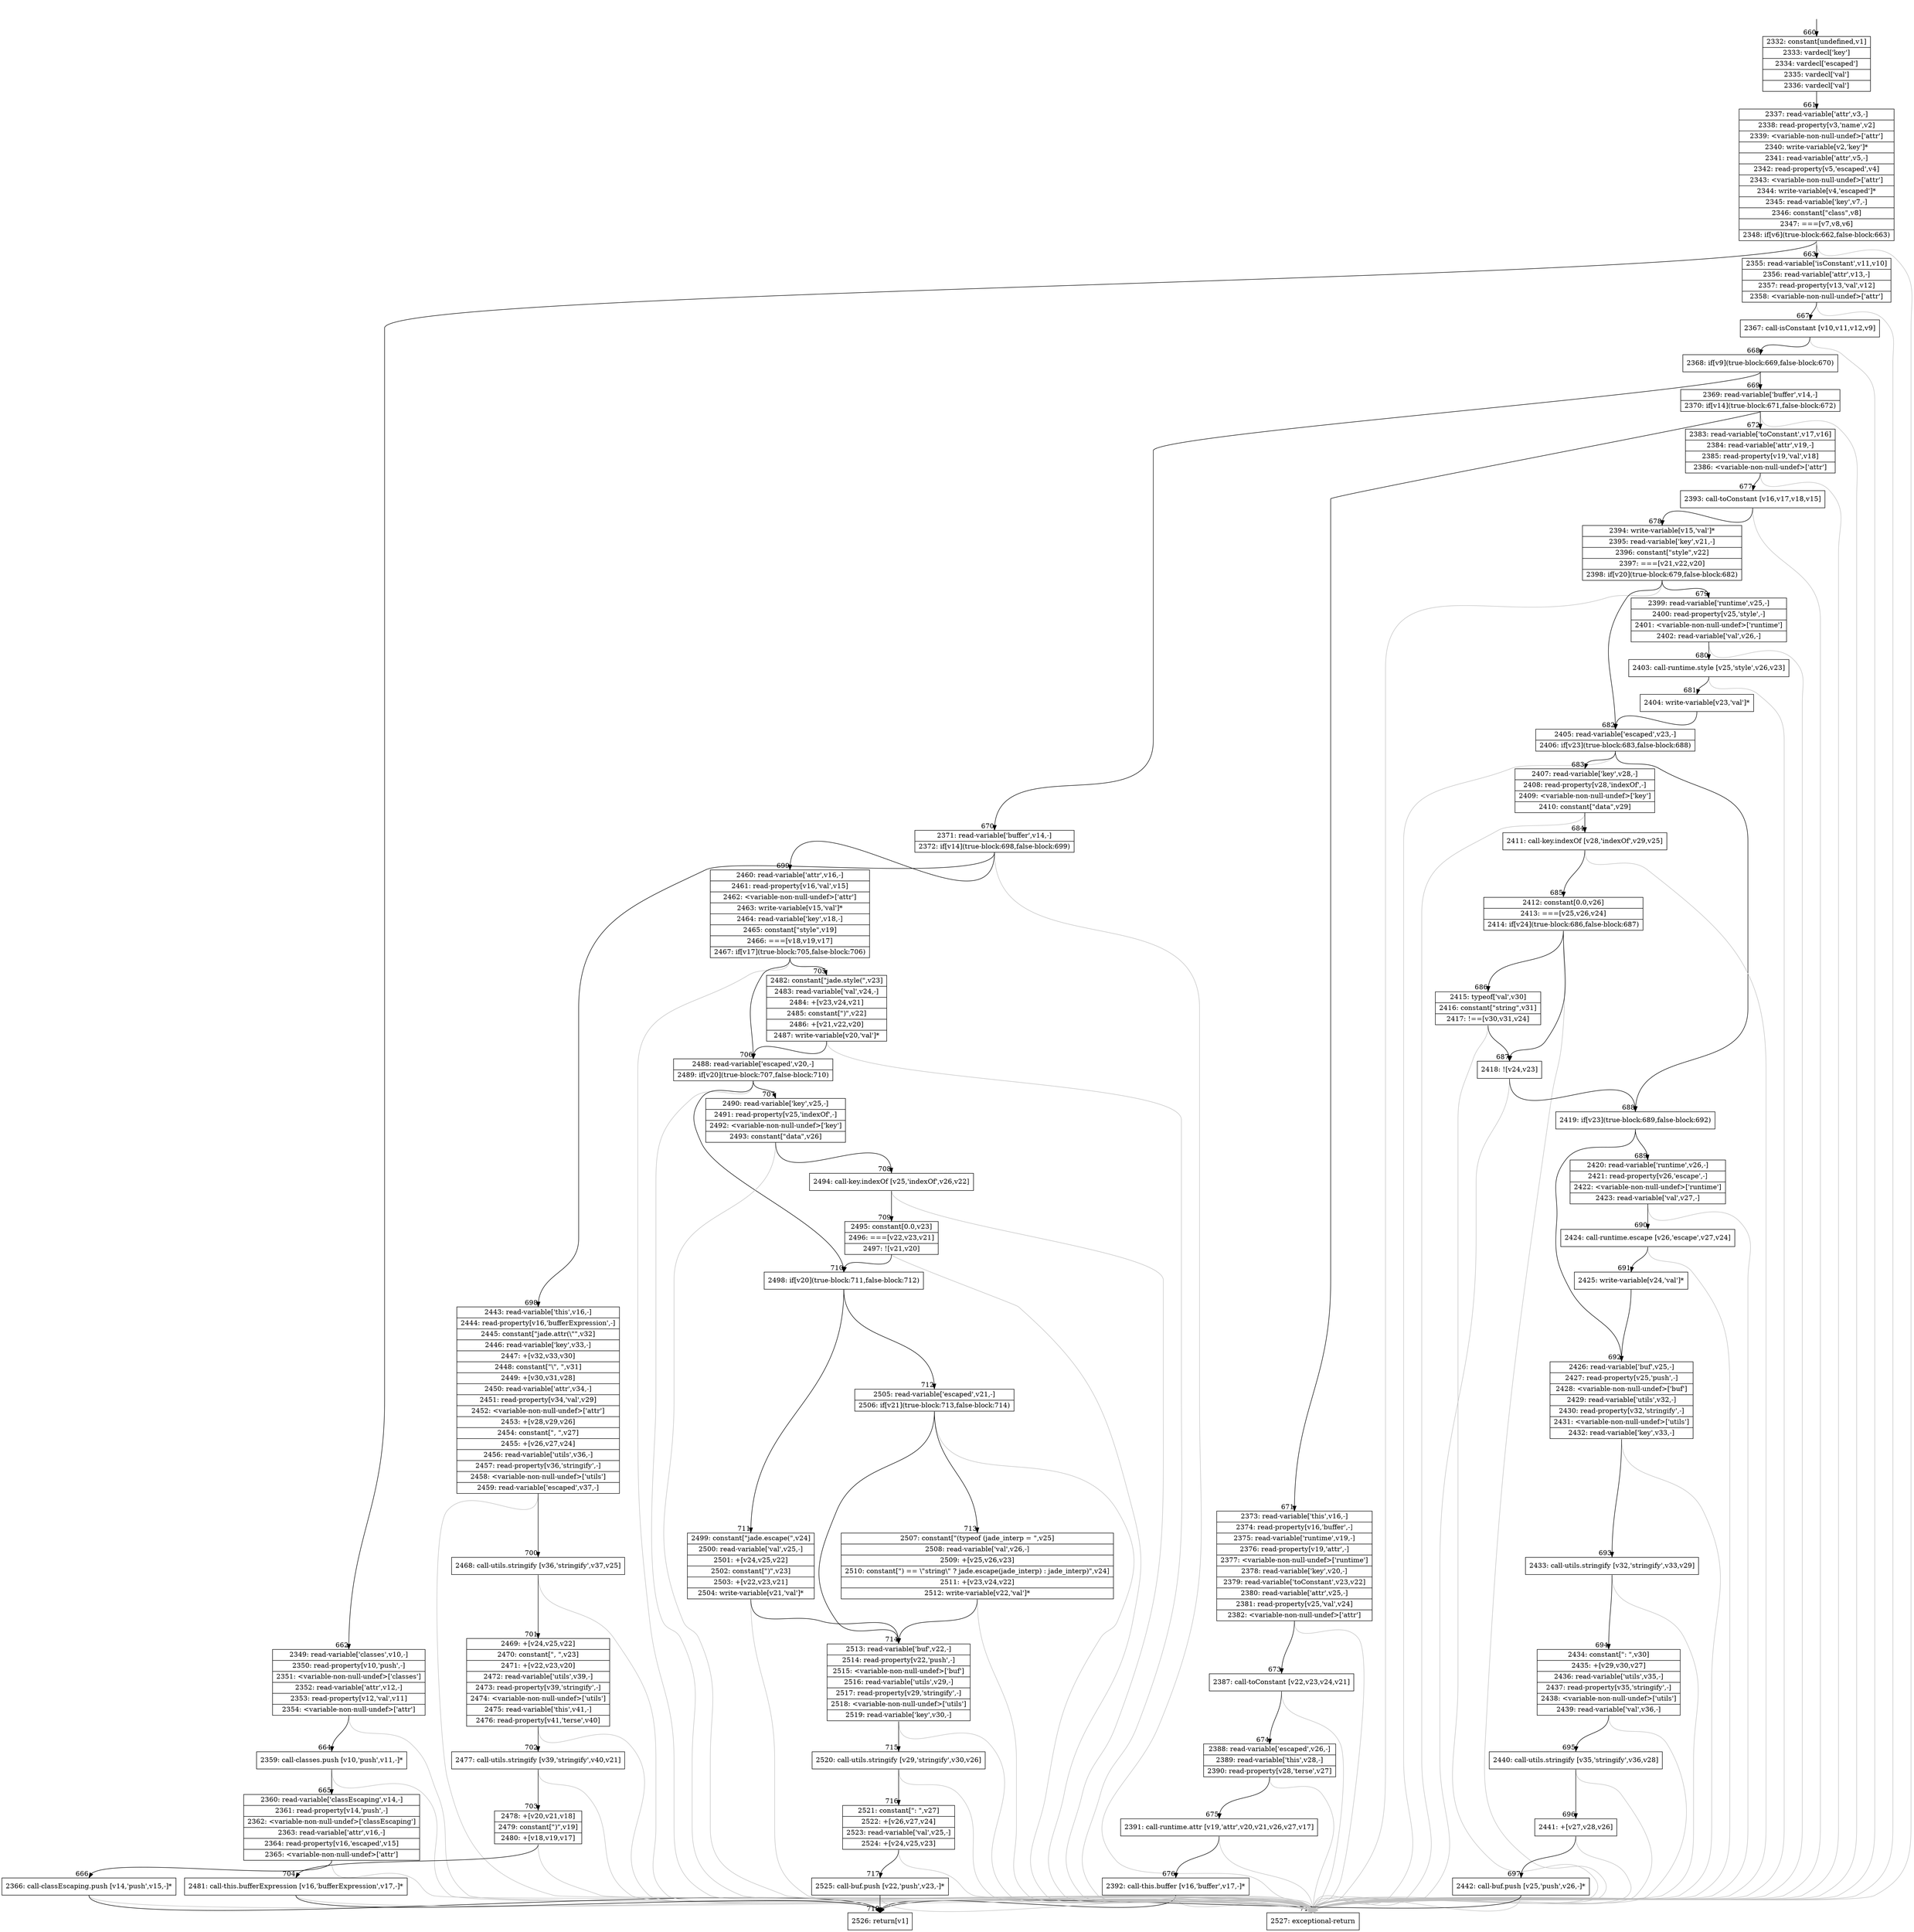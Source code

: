 digraph {
rankdir="TD"
BB_entry37[shape=none,label=""];
BB_entry37 -> BB660 [tailport=s, headport=n, headlabel="    660"]
BB660 [shape=record label="{2332: constant[undefined,v1]|2333: vardecl['key']|2334: vardecl['escaped']|2335: vardecl['val']|2336: vardecl['val']}" ] 
BB660 -> BB661 [tailport=s, headport=n, headlabel="      661"]
BB661 [shape=record label="{2337: read-variable['attr',v3,-]|2338: read-property[v3,'name',v2]|2339: \<variable-non-null-undef\>['attr']|2340: write-variable[v2,'key']*|2341: read-variable['attr',v5,-]|2342: read-property[v5,'escaped',v4]|2343: \<variable-non-null-undef\>['attr']|2344: write-variable[v4,'escaped']*|2345: read-variable['key',v7,-]|2346: constant[\"class\",v8]|2347: ===[v7,v8,v6]|2348: if[v6](true-block:662,false-block:663)}" ] 
BB661 -> BB662 [tailport=s, headport=n, headlabel="      662"]
BB661 -> BB663 [tailport=s, headport=n, headlabel="      663"]
BB661 -> BB719 [tailport=s, headport=n, color=gray, headlabel="      719"]
BB662 [shape=record label="{2349: read-variable['classes',v10,-]|2350: read-property[v10,'push',-]|2351: \<variable-non-null-undef\>['classes']|2352: read-variable['attr',v12,-]|2353: read-property[v12,'val',v11]|2354: \<variable-non-null-undef\>['attr']}" ] 
BB662 -> BB664 [tailport=s, headport=n, headlabel="      664"]
BB662 -> BB719 [tailport=s, headport=n, color=gray]
BB663 [shape=record label="{2355: read-variable['isConstant',v11,v10]|2356: read-variable['attr',v13,-]|2357: read-property[v13,'val',v12]|2358: \<variable-non-null-undef\>['attr']}" ] 
BB663 -> BB667 [tailport=s, headport=n, headlabel="      667"]
BB663 -> BB719 [tailport=s, headport=n, color=gray]
BB664 [shape=record label="{2359: call-classes.push [v10,'push',v11,-]*}" ] 
BB664 -> BB665 [tailport=s, headport=n, headlabel="      665"]
BB664 -> BB719 [tailport=s, headport=n, color=gray]
BB665 [shape=record label="{2360: read-variable['classEscaping',v14,-]|2361: read-property[v14,'push',-]|2362: \<variable-non-null-undef\>['classEscaping']|2363: read-variable['attr',v16,-]|2364: read-property[v16,'escaped',v15]|2365: \<variable-non-null-undef\>['attr']}" ] 
BB665 -> BB666 [tailport=s, headport=n, headlabel="      666"]
BB665 -> BB719 [tailport=s, headport=n, color=gray]
BB666 [shape=record label="{2366: call-classEscaping.push [v14,'push',v15,-]*}" ] 
BB666 -> BB718 [tailport=s, headport=n, headlabel="      718"]
BB666 -> BB719 [tailport=s, headport=n, color=gray]
BB667 [shape=record label="{2367: call-isConstant [v10,v11,v12,v9]}" ] 
BB667 -> BB668 [tailport=s, headport=n, headlabel="      668"]
BB667 -> BB719 [tailport=s, headport=n, color=gray]
BB668 [shape=record label="{2368: if[v9](true-block:669,false-block:670)}" ] 
BB668 -> BB669 [tailport=s, headport=n, headlabel="      669"]
BB668 -> BB670 [tailport=s, headport=n, headlabel="      670"]
BB669 [shape=record label="{2369: read-variable['buffer',v14,-]|2370: if[v14](true-block:671,false-block:672)}" ] 
BB669 -> BB671 [tailport=s, headport=n, headlabel="      671"]
BB669 -> BB672 [tailport=s, headport=n, headlabel="      672"]
BB669 -> BB719 [tailport=s, headport=n, color=gray]
BB670 [shape=record label="{2371: read-variable['buffer',v14,-]|2372: if[v14](true-block:698,false-block:699)}" ] 
BB670 -> BB698 [tailport=s, headport=n, headlabel="      698"]
BB670 -> BB699 [tailport=s, headport=n, headlabel="      699"]
BB670 -> BB719 [tailport=s, headport=n, color=gray]
BB671 [shape=record label="{2373: read-variable['this',v16,-]|2374: read-property[v16,'buffer',-]|2375: read-variable['runtime',v19,-]|2376: read-property[v19,'attr',-]|2377: \<variable-non-null-undef\>['runtime']|2378: read-variable['key',v20,-]|2379: read-variable['toConstant',v23,v22]|2380: read-variable['attr',v25,-]|2381: read-property[v25,'val',v24]|2382: \<variable-non-null-undef\>['attr']}" ] 
BB671 -> BB673 [tailport=s, headport=n, headlabel="      673"]
BB671 -> BB719 [tailport=s, headport=n, color=gray]
BB672 [shape=record label="{2383: read-variable['toConstant',v17,v16]|2384: read-variable['attr',v19,-]|2385: read-property[v19,'val',v18]|2386: \<variable-non-null-undef\>['attr']}" ] 
BB672 -> BB677 [tailport=s, headport=n, headlabel="      677"]
BB672 -> BB719 [tailport=s, headport=n, color=gray]
BB673 [shape=record label="{2387: call-toConstant [v22,v23,v24,v21]}" ] 
BB673 -> BB674 [tailport=s, headport=n, headlabel="      674"]
BB673 -> BB719 [tailport=s, headport=n, color=gray]
BB674 [shape=record label="{2388: read-variable['escaped',v26,-]|2389: read-variable['this',v28,-]|2390: read-property[v28,'terse',v27]}" ] 
BB674 -> BB675 [tailport=s, headport=n, headlabel="      675"]
BB674 -> BB719 [tailport=s, headport=n, color=gray]
BB675 [shape=record label="{2391: call-runtime.attr [v19,'attr',v20,v21,v26,v27,v17]}" ] 
BB675 -> BB676 [tailport=s, headport=n, headlabel="      676"]
BB675 -> BB719 [tailport=s, headport=n, color=gray]
BB676 [shape=record label="{2392: call-this.buffer [v16,'buffer',v17,-]*}" ] 
BB676 -> BB718 [tailport=s, headport=n]
BB676 -> BB719 [tailport=s, headport=n, color=gray]
BB677 [shape=record label="{2393: call-toConstant [v16,v17,v18,v15]}" ] 
BB677 -> BB678 [tailport=s, headport=n, headlabel="      678"]
BB677 -> BB719 [tailport=s, headport=n, color=gray]
BB678 [shape=record label="{2394: write-variable[v15,'val']*|2395: read-variable['key',v21,-]|2396: constant[\"style\",v22]|2397: ===[v21,v22,v20]|2398: if[v20](true-block:679,false-block:682)}" ] 
BB678 -> BB679 [tailport=s, headport=n, headlabel="      679"]
BB678 -> BB682 [tailport=s, headport=n, headlabel="      682"]
BB678 -> BB719 [tailport=s, headport=n, color=gray]
BB679 [shape=record label="{2399: read-variable['runtime',v25,-]|2400: read-property[v25,'style',-]|2401: \<variable-non-null-undef\>['runtime']|2402: read-variable['val',v26,-]}" ] 
BB679 -> BB680 [tailport=s, headport=n, headlabel="      680"]
BB679 -> BB719 [tailport=s, headport=n, color=gray]
BB680 [shape=record label="{2403: call-runtime.style [v25,'style',v26,v23]}" ] 
BB680 -> BB681 [tailport=s, headport=n, headlabel="      681"]
BB680 -> BB719 [tailport=s, headport=n, color=gray]
BB681 [shape=record label="{2404: write-variable[v23,'val']*}" ] 
BB681 -> BB682 [tailport=s, headport=n]
BB682 [shape=record label="{2405: read-variable['escaped',v23,-]|2406: if[v23](true-block:683,false-block:688)}" ] 
BB682 -> BB688 [tailport=s, headport=n, headlabel="      688"]
BB682 -> BB683 [tailport=s, headport=n, headlabel="      683"]
BB682 -> BB719 [tailport=s, headport=n, color=gray]
BB683 [shape=record label="{2407: read-variable['key',v28,-]|2408: read-property[v28,'indexOf',-]|2409: \<variable-non-null-undef\>['key']|2410: constant[\"data\",v29]}" ] 
BB683 -> BB684 [tailport=s, headport=n, headlabel="      684"]
BB683 -> BB719 [tailport=s, headport=n, color=gray]
BB684 [shape=record label="{2411: call-key.indexOf [v28,'indexOf',v29,v25]}" ] 
BB684 -> BB685 [tailport=s, headport=n, headlabel="      685"]
BB684 -> BB719 [tailport=s, headport=n, color=gray]
BB685 [shape=record label="{2412: constant[0.0,v26]|2413: ===[v25,v26,v24]|2414: if[v24](true-block:686,false-block:687)}" ] 
BB685 -> BB687 [tailport=s, headport=n, headlabel="      687"]
BB685 -> BB686 [tailport=s, headport=n, headlabel="      686"]
BB685 -> BB719 [tailport=s, headport=n, color=gray]
BB686 [shape=record label="{2415: typeof['val',v30]|2416: constant[\"string\",v31]|2417: !==[v30,v31,v24]}" ] 
BB686 -> BB687 [tailport=s, headport=n]
BB686 -> BB719 [tailport=s, headport=n, color=gray]
BB687 [shape=record label="{2418: ![v24,v23]}" ] 
BB687 -> BB688 [tailport=s, headport=n]
BB687 -> BB719 [tailport=s, headport=n, color=gray]
BB688 [shape=record label="{2419: if[v23](true-block:689,false-block:692)}" ] 
BB688 -> BB689 [tailport=s, headport=n, headlabel="      689"]
BB688 -> BB692 [tailport=s, headport=n, headlabel="      692"]
BB689 [shape=record label="{2420: read-variable['runtime',v26,-]|2421: read-property[v26,'escape',-]|2422: \<variable-non-null-undef\>['runtime']|2423: read-variable['val',v27,-]}" ] 
BB689 -> BB690 [tailport=s, headport=n, headlabel="      690"]
BB689 -> BB719 [tailport=s, headport=n, color=gray]
BB690 [shape=record label="{2424: call-runtime.escape [v26,'escape',v27,v24]}" ] 
BB690 -> BB691 [tailport=s, headport=n, headlabel="      691"]
BB690 -> BB719 [tailport=s, headport=n, color=gray]
BB691 [shape=record label="{2425: write-variable[v24,'val']*}" ] 
BB691 -> BB692 [tailport=s, headport=n]
BB692 [shape=record label="{2426: read-variable['buf',v25,-]|2427: read-property[v25,'push',-]|2428: \<variable-non-null-undef\>['buf']|2429: read-variable['utils',v32,-]|2430: read-property[v32,'stringify',-]|2431: \<variable-non-null-undef\>['utils']|2432: read-variable['key',v33,-]}" ] 
BB692 -> BB693 [tailport=s, headport=n, headlabel="      693"]
BB692 -> BB719 [tailport=s, headport=n, color=gray]
BB693 [shape=record label="{2433: call-utils.stringify [v32,'stringify',v33,v29]}" ] 
BB693 -> BB694 [tailport=s, headport=n, headlabel="      694"]
BB693 -> BB719 [tailport=s, headport=n, color=gray]
BB694 [shape=record label="{2434: constant[\": \",v30]|2435: +[v29,v30,v27]|2436: read-variable['utils',v35,-]|2437: read-property[v35,'stringify',-]|2438: \<variable-non-null-undef\>['utils']|2439: read-variable['val',v36,-]}" ] 
BB694 -> BB695 [tailport=s, headport=n, headlabel="      695"]
BB694 -> BB719 [tailport=s, headport=n, color=gray]
BB695 [shape=record label="{2440: call-utils.stringify [v35,'stringify',v36,v28]}" ] 
BB695 -> BB696 [tailport=s, headport=n, headlabel="      696"]
BB695 -> BB719 [tailport=s, headport=n, color=gray]
BB696 [shape=record label="{2441: +[v27,v28,v26]}" ] 
BB696 -> BB697 [tailport=s, headport=n, headlabel="      697"]
BB696 -> BB719 [tailport=s, headport=n, color=gray]
BB697 [shape=record label="{2442: call-buf.push [v25,'push',v26,-]*}" ] 
BB697 -> BB718 [tailport=s, headport=n]
BB697 -> BB719 [tailport=s, headport=n, color=gray]
BB698 [shape=record label="{2443: read-variable['this',v16,-]|2444: read-property[v16,'bufferExpression',-]|2445: constant[\"jade.attr(\\\"\",v32]|2446: read-variable['key',v33,-]|2447: +[v32,v33,v30]|2448: constant[\"\\\", \",v31]|2449: +[v30,v31,v28]|2450: read-variable['attr',v34,-]|2451: read-property[v34,'val',v29]|2452: \<variable-non-null-undef\>['attr']|2453: +[v28,v29,v26]|2454: constant[\", \",v27]|2455: +[v26,v27,v24]|2456: read-variable['utils',v36,-]|2457: read-property[v36,'stringify',-]|2458: \<variable-non-null-undef\>['utils']|2459: read-variable['escaped',v37,-]}" ] 
BB698 -> BB700 [tailport=s, headport=n, headlabel="      700"]
BB698 -> BB719 [tailport=s, headport=n, color=gray]
BB699 [shape=record label="{2460: read-variable['attr',v16,-]|2461: read-property[v16,'val',v15]|2462: \<variable-non-null-undef\>['attr']|2463: write-variable[v15,'val']*|2464: read-variable['key',v18,-]|2465: constant[\"style\",v19]|2466: ===[v18,v19,v17]|2467: if[v17](true-block:705,false-block:706)}" ] 
BB699 -> BB705 [tailport=s, headport=n, headlabel="      705"]
BB699 -> BB706 [tailport=s, headport=n, headlabel="      706"]
BB699 -> BB719 [tailport=s, headport=n, color=gray]
BB700 [shape=record label="{2468: call-utils.stringify [v36,'stringify',v37,v25]}" ] 
BB700 -> BB701 [tailport=s, headport=n, headlabel="      701"]
BB700 -> BB719 [tailport=s, headport=n, color=gray]
BB701 [shape=record label="{2469: +[v24,v25,v22]|2470: constant[\", \",v23]|2471: +[v22,v23,v20]|2472: read-variable['utils',v39,-]|2473: read-property[v39,'stringify',-]|2474: \<variable-non-null-undef\>['utils']|2475: read-variable['this',v41,-]|2476: read-property[v41,'terse',v40]}" ] 
BB701 -> BB702 [tailport=s, headport=n, headlabel="      702"]
BB701 -> BB719 [tailport=s, headport=n, color=gray]
BB702 [shape=record label="{2477: call-utils.stringify [v39,'stringify',v40,v21]}" ] 
BB702 -> BB703 [tailport=s, headport=n, headlabel="      703"]
BB702 -> BB719 [tailport=s, headport=n, color=gray]
BB703 [shape=record label="{2478: +[v20,v21,v18]|2479: constant[\")\",v19]|2480: +[v18,v19,v17]}" ] 
BB703 -> BB704 [tailport=s, headport=n, headlabel="      704"]
BB703 -> BB719 [tailport=s, headport=n, color=gray]
BB704 [shape=record label="{2481: call-this.bufferExpression [v16,'bufferExpression',v17,-]*}" ] 
BB704 -> BB718 [tailport=s, headport=n]
BB704 -> BB719 [tailport=s, headport=n, color=gray]
BB705 [shape=record label="{2482: constant[\"jade.style(\",v23]|2483: read-variable['val',v24,-]|2484: +[v23,v24,v21]|2485: constant[\")\",v22]|2486: +[v21,v22,v20]|2487: write-variable[v20,'val']*}" ] 
BB705 -> BB706 [tailport=s, headport=n]
BB705 -> BB719 [tailport=s, headport=n, color=gray]
BB706 [shape=record label="{2488: read-variable['escaped',v20,-]|2489: if[v20](true-block:707,false-block:710)}" ] 
BB706 -> BB710 [tailport=s, headport=n, headlabel="      710"]
BB706 -> BB707 [tailport=s, headport=n, headlabel="      707"]
BB706 -> BB719 [tailport=s, headport=n, color=gray]
BB707 [shape=record label="{2490: read-variable['key',v25,-]|2491: read-property[v25,'indexOf',-]|2492: \<variable-non-null-undef\>['key']|2493: constant[\"data\",v26]}" ] 
BB707 -> BB708 [tailport=s, headport=n, headlabel="      708"]
BB707 -> BB719 [tailport=s, headport=n, color=gray]
BB708 [shape=record label="{2494: call-key.indexOf [v25,'indexOf',v26,v22]}" ] 
BB708 -> BB709 [tailport=s, headport=n, headlabel="      709"]
BB708 -> BB719 [tailport=s, headport=n, color=gray]
BB709 [shape=record label="{2495: constant[0.0,v23]|2496: ===[v22,v23,v21]|2497: ![v21,v20]}" ] 
BB709 -> BB710 [tailport=s, headport=n]
BB709 -> BB719 [tailport=s, headport=n, color=gray]
BB710 [shape=record label="{2498: if[v20](true-block:711,false-block:712)}" ] 
BB710 -> BB711 [tailport=s, headport=n, headlabel="      711"]
BB710 -> BB712 [tailport=s, headport=n, headlabel="      712"]
BB711 [shape=record label="{2499: constant[\"jade.escape(\",v24]|2500: read-variable['val',v25,-]|2501: +[v24,v25,v22]|2502: constant[\")\",v23]|2503: +[v22,v23,v21]|2504: write-variable[v21,'val']*}" ] 
BB711 -> BB714 [tailport=s, headport=n, headlabel="      714"]
BB711 -> BB719 [tailport=s, headport=n, color=gray]
BB712 [shape=record label="{2505: read-variable['escaped',v21,-]|2506: if[v21](true-block:713,false-block:714)}" ] 
BB712 -> BB713 [tailport=s, headport=n, headlabel="      713"]
BB712 -> BB714 [tailport=s, headport=n]
BB712 -> BB719 [tailport=s, headport=n, color=gray]
BB713 [shape=record label="{2507: constant[\"(typeof (jade_interp = \",v25]|2508: read-variable['val',v26,-]|2509: +[v25,v26,v23]|2510: constant[\") == \\\"string\\\" ? jade.escape(jade_interp) : jade_interp)\",v24]|2511: +[v23,v24,v22]|2512: write-variable[v22,'val']*}" ] 
BB713 -> BB714 [tailport=s, headport=n]
BB713 -> BB719 [tailport=s, headport=n, color=gray]
BB714 [shape=record label="{2513: read-variable['buf',v22,-]|2514: read-property[v22,'push',-]|2515: \<variable-non-null-undef\>['buf']|2516: read-variable['utils',v29,-]|2517: read-property[v29,'stringify',-]|2518: \<variable-non-null-undef\>['utils']|2519: read-variable['key',v30,-]}" ] 
BB714 -> BB715 [tailport=s, headport=n, headlabel="      715"]
BB714 -> BB719 [tailport=s, headport=n, color=gray]
BB715 [shape=record label="{2520: call-utils.stringify [v29,'stringify',v30,v26]}" ] 
BB715 -> BB716 [tailport=s, headport=n, headlabel="      716"]
BB715 -> BB719 [tailport=s, headport=n, color=gray]
BB716 [shape=record label="{2521: constant[\": \",v27]|2522: +[v26,v27,v24]|2523: read-variable['val',v25,-]|2524: +[v24,v25,v23]}" ] 
BB716 -> BB717 [tailport=s, headport=n, headlabel="      717"]
BB716 -> BB719 [tailport=s, headport=n, color=gray]
BB717 [shape=record label="{2525: call-buf.push [v22,'push',v23,-]*}" ] 
BB717 -> BB718 [tailport=s, headport=n]
BB717 -> BB719 [tailport=s, headport=n, color=gray]
BB718 [shape=record label="{2526: return[v1]}" ] 
BB719 [shape=record label="{2527: exceptional-return}" ] 
//#$~ 695
}
